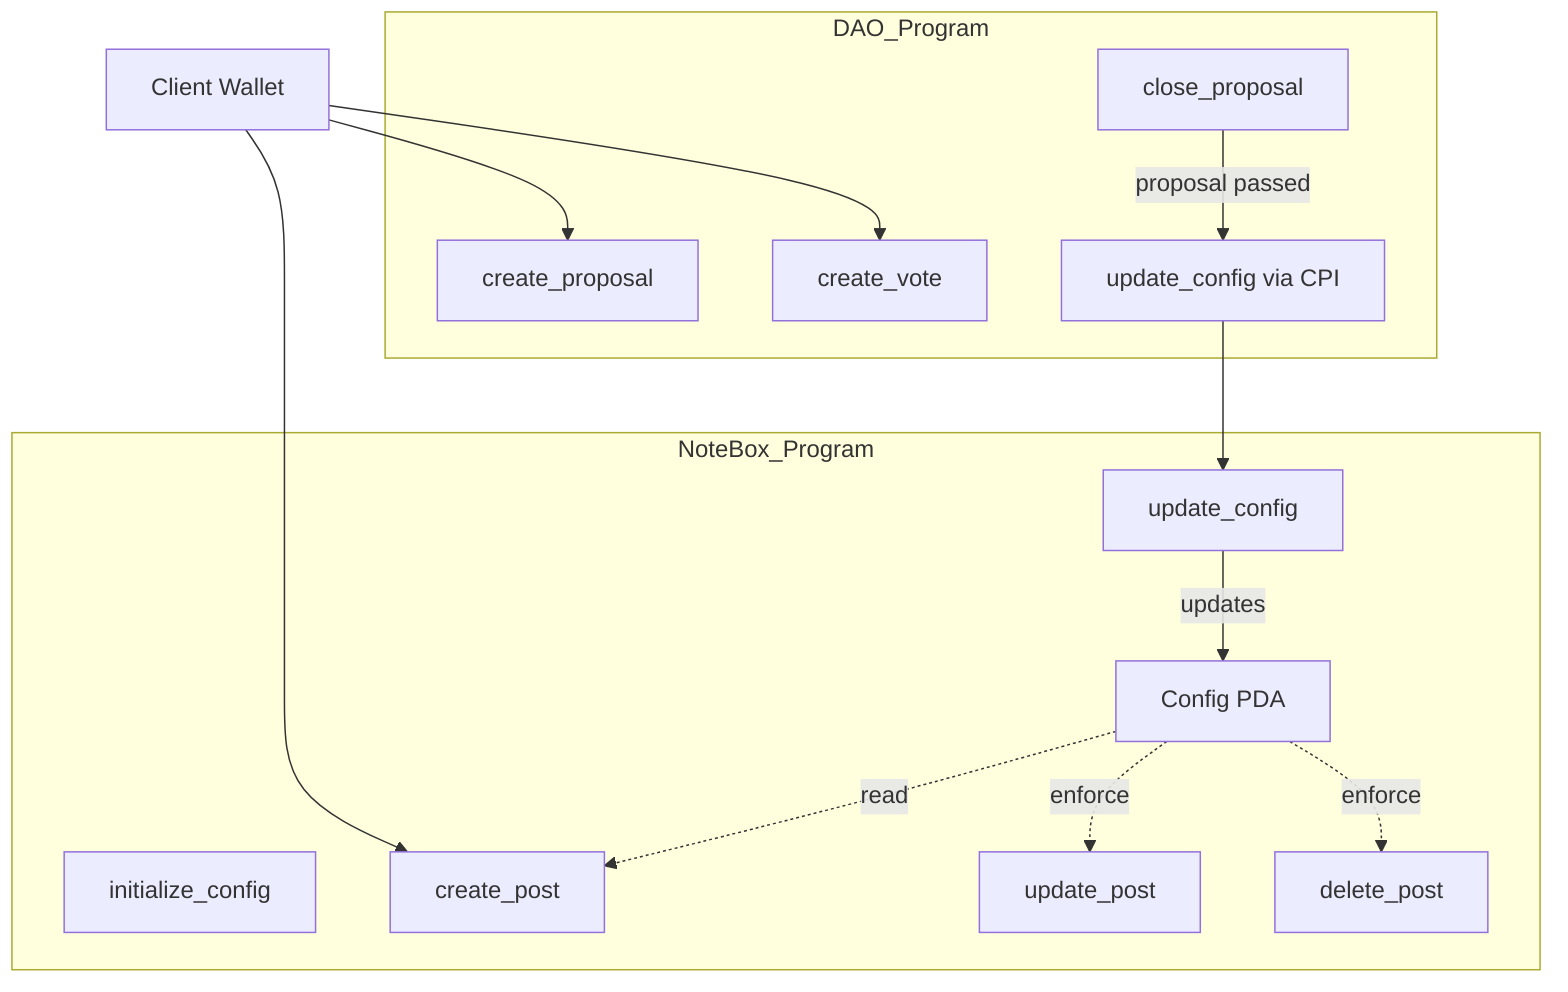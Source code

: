flowchart TD
 subgraph DAO_Program["DAO_Program"]
        A1["create_proposal"]
        A2["create_vote"]
        A3["close_proposal"]
        CPI["update_config via CPI"]
  end
 subgraph NoteBox_Program["NoteBox_Program"]
        B1["initialize_config"]
        B2["create_post"]
        B3["update_post"]
        B4["delete_post"]
        B5["update_config"]
        CONFIG["Config PDA"]
  end
    A3 -- proposal passed --> CPI
    B5 -- updates --> CONFIG
    CLIENT["Client Wallet"] --> A1 & A2 & B2
    CPI --> B5
    CONFIG -. read .-> B2
    CONFIG -. enforce .-> B3 & B4